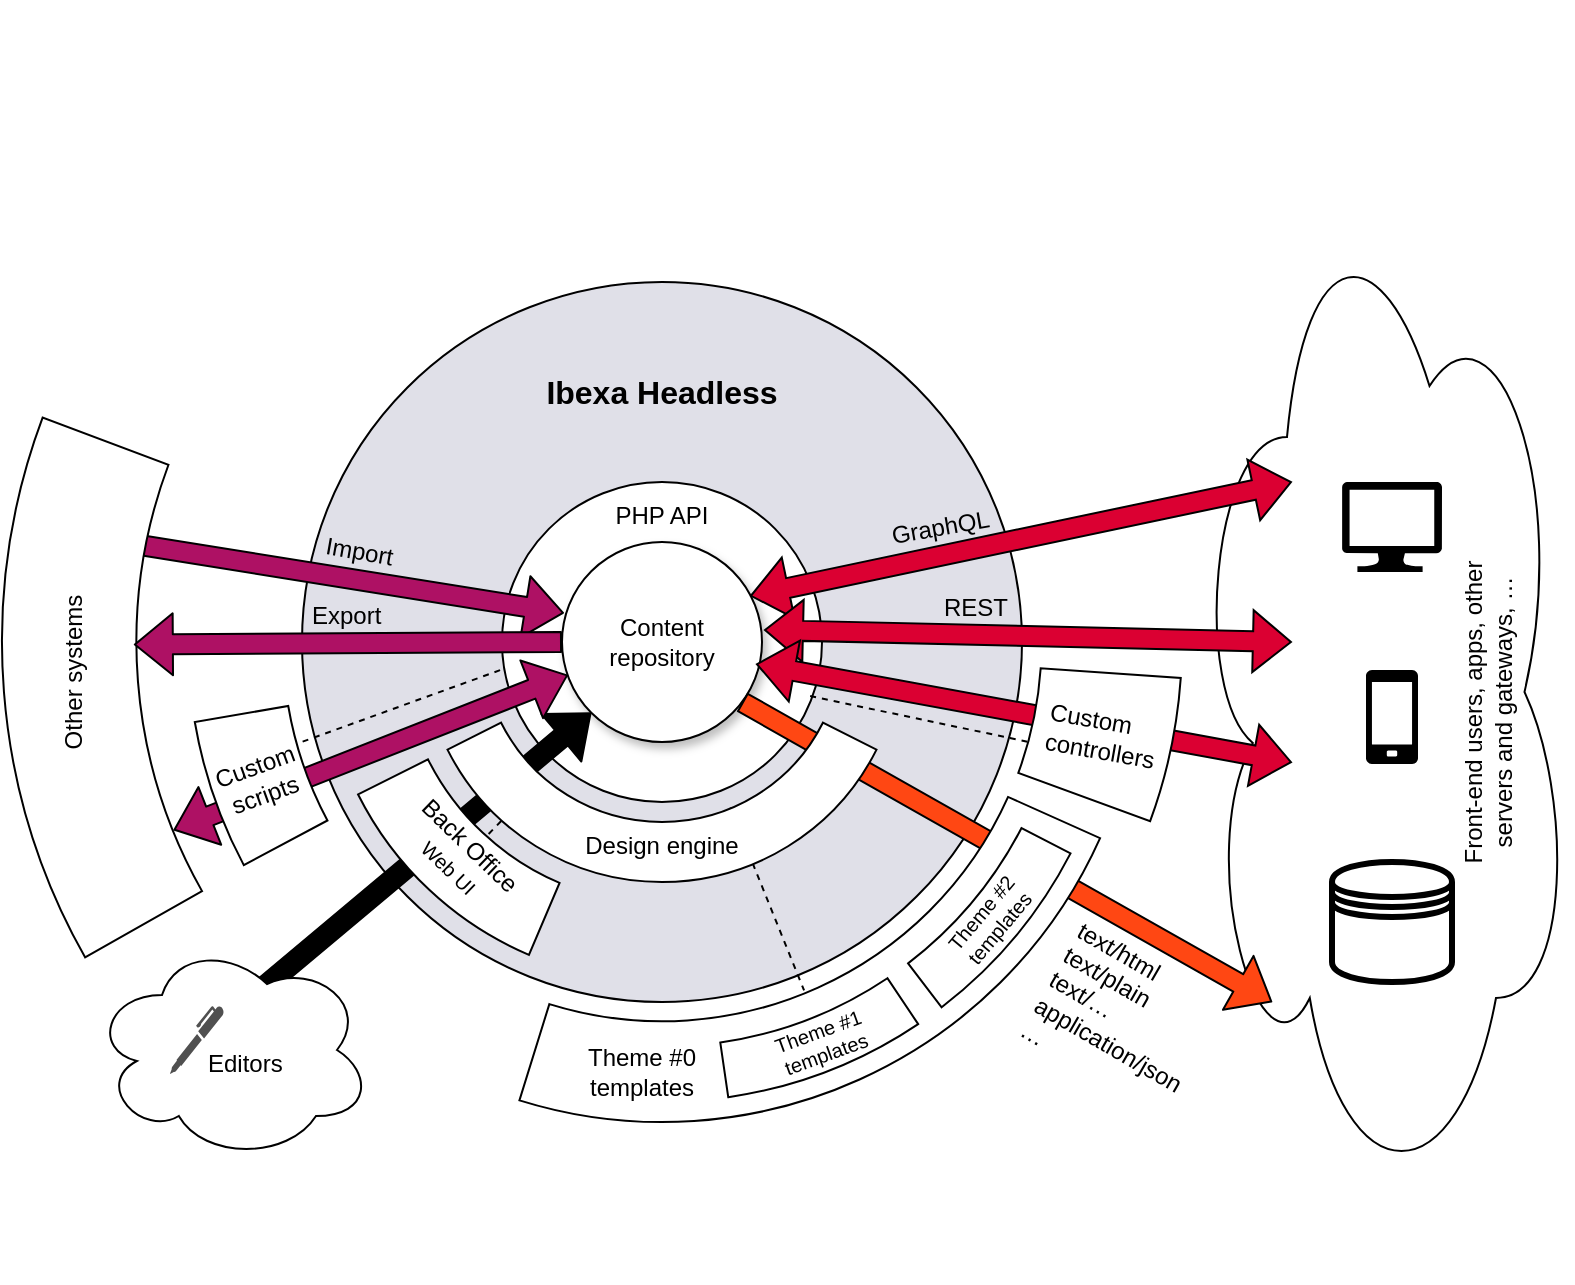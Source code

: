 <mxfile version="22.1.11" type="device">
  <diagram name="Page-1" id="f8_rqeTz-FgpLIzKiwaT">
    <mxGraphModel dx="1242" dy="793" grid="1" gridSize="10" guides="1" tooltips="1" connect="1" arrows="1" fold="1" page="1" pageScale="1" pageWidth="1169" pageHeight="827" math="0" shadow="0">
      <root>
        <mxCell id="0" />
        <mxCell id="1" parent="0" />
        <mxCell id="Bpesjk86SLvVQDSes9p--4" value="" style="group;fillColor=none;" vertex="1" connectable="0" parent="1">
          <mxGeometry x="625" y="90" width="190" height="510" as="geometry" />
        </mxCell>
        <mxCell id="W4IH80t9aYKXsO4aeI2j-52" value="" style="ellipse;shape=cloud;whiteSpace=wrap;html=1;fontSize=12;" parent="Bpesjk86SLvVQDSes9p--4" vertex="1">
          <mxGeometry width="190" height="510" as="geometry" />
        </mxCell>
        <mxCell id="W4IH80t9aYKXsO4aeI2j-59" value="" style="sketch=0;pointerEvents=1;shadow=0;dashed=0;html=1;strokeColor=none;fillColor=#000000;labelPosition=center;verticalLabelPosition=bottom;verticalAlign=top;outlineConnect=0;align=center;shape=mxgraph.office.devices.cell_phone_generic;fontSize=12;" parent="Bpesjk86SLvVQDSes9p--4" vertex="1">
          <mxGeometry x="87" y="244" width="26" height="47" as="geometry" />
        </mxCell>
        <mxCell id="W4IH80t9aYKXsO4aeI2j-60" value="" style="sketch=0;aspect=fixed;pointerEvents=1;shadow=0;dashed=0;html=1;strokeColor=none;labelPosition=center;verticalLabelPosition=bottom;verticalAlign=top;align=center;fillColor=#000000;shape=mxgraph.azure.computer;fontSize=12;" parent="Bpesjk86SLvVQDSes9p--4" vertex="1">
          <mxGeometry x="75" y="150" width="50" height="45" as="geometry" />
        </mxCell>
        <mxCell id="W4IH80t9aYKXsO4aeI2j-61" value="" style="shape=datastore;whiteSpace=wrap;html=1;fontSize=12;fillColor=none;strokeWidth=3;" parent="Bpesjk86SLvVQDSes9p--4" vertex="1">
          <mxGeometry x="70" y="340" width="60" height="60" as="geometry" />
        </mxCell>
        <mxCell id="W4IH80t9aYKXsO4aeI2j-62" value="Front-end users, apps, other servers and gateways, …" style="text;html=1;strokeColor=none;fillColor=none;align=center;verticalAlign=middle;whiteSpace=wrap;rounded=0;horizontal=0;" parent="Bpesjk86SLvVQDSes9p--4" vertex="1">
          <mxGeometry x="128" y="170" width="40" height="190" as="geometry" />
        </mxCell>
        <mxCell id="W4IH80t9aYKXsO4aeI2j-19" value="" style="ellipse;whiteSpace=wrap;html=1;aspect=fixed;rounded=1;fillColor=#E0E0E8;" parent="1" vertex="1">
          <mxGeometry x="180" y="140" width="360" height="360" as="geometry" />
        </mxCell>
        <mxCell id="W4IH80t9aYKXsO4aeI2j-2" value="" style="ellipse;whiteSpace=wrap;html=1;aspect=fixed;rounded=1;" parent="1" vertex="1">
          <mxGeometry x="280" y="240" width="160" height="160" as="geometry" />
        </mxCell>
        <mxCell id="W4IH80t9aYKXsO4aeI2j-1" value="Content&lt;br&gt;repository" style="ellipse;whiteSpace=wrap;html=1;aspect=fixed;rounded=1;shadow=1;" parent="1" vertex="1">
          <mxGeometry x="310" y="270" width="100" height="100" as="geometry" />
        </mxCell>
        <mxCell id="W4IH80t9aYKXsO4aeI2j-3" value="PHP API" style="text;html=1;strokeColor=none;fillColor=none;align=center;verticalAlign=middle;whiteSpace=wrap;rounded=1;arcSize=0;glass=0;" parent="1" vertex="1">
          <mxGeometry x="330" y="242" width="60" height="30" as="geometry" />
        </mxCell>
        <mxCell id="W4IH80t9aYKXsO4aeI2j-20" value="Ibexa Headless" style="text;html=1;strokeColor=none;fillColor=none;align=center;verticalAlign=middle;whiteSpace=wrap;rounded=0;fontSize=16;fontStyle=1" parent="1" vertex="1">
          <mxGeometry x="300" y="180" width="120" height="30" as="geometry" />
        </mxCell>
        <mxCell id="W4IH80t9aYKXsO4aeI2j-21" value="" style="endArrow=none;dashed=1;html=1;rounded=1;fontSize=16;exitX=0.165;exitY=0.873;exitDx=0;exitDy=0;exitPerimeter=0;" parent="1" source="W4IH80t9aYKXsO4aeI2j-10" edge="1">
          <mxGeometry width="50" height="50" relative="1" as="geometry">
            <mxPoint x="400" y="370" as="sourcePoint" />
            <mxPoint x="250" y="440" as="targetPoint" />
          </mxGeometry>
        </mxCell>
        <mxCell id="W4IH80t9aYKXsO4aeI2j-22" value="" style="endArrow=none;dashed=1;html=1;rounded=1;fontSize=16;entryX=0.648;entryY=0.863;entryDx=0;entryDy=0;entryPerimeter=0;exitX=0.642;exitY=0.845;exitDx=0;exitDy=0;exitPerimeter=0;" parent="1" source="W4IH80t9aYKXsO4aeI2j-10" edge="1">
          <mxGeometry width="50" height="50" relative="1" as="geometry">
            <mxPoint x="410" y="430" as="sourcePoint" />
            <mxPoint x="431.04" y="494.24" as="targetPoint" />
          </mxGeometry>
        </mxCell>
        <mxCell id="W4IH80t9aYKXsO4aeI2j-31" value="" style="shape=flexArrow;endArrow=classic;html=1;rounded=1;fontSize=10;entryX=0;entryY=1;entryDx=0;entryDy=0;labelBackgroundColor=#FFFFFF;fillColor=#000000;exitX=0.172;exitY=0.797;exitDx=0;exitDy=0;exitPerimeter=0;" parent="1" source="W4IH80t9aYKXsO4aeI2j-43" target="W4IH80t9aYKXsO4aeI2j-1" edge="1">
          <mxGeometry width="50" height="50" relative="1" as="geometry">
            <mxPoint x="120" y="560" as="sourcePoint" />
            <mxPoint x="500" y="330" as="targetPoint" />
          </mxGeometry>
        </mxCell>
        <mxCell id="W4IH80t9aYKXsO4aeI2j-15" value="" style="verticalLabelPosition=bottom;verticalAlign=top;html=1;shape=mxgraph.basic.partConcEllipse;startAngle=0.564;endAngle=0.676;arcWidth=0.23;rounded=1;glass=0;strokeColor=#000000;" parent="1" vertex="1">
          <mxGeometry x="190" y="150" width="340" height="340" as="geometry" />
        </mxCell>
        <mxCell id="W4IH80t9aYKXsO4aeI2j-16" value="Back Office&lt;br&gt;&lt;font style=&quot;font-size: 10px;&quot;&gt;Web UI&lt;/font&gt;" style="text;html=1;strokeColor=none;fillColor=none;align=center;verticalAlign=middle;whiteSpace=wrap;rounded=0;rotation=44;" parent="1" vertex="1">
          <mxGeometry x="219" y="412" width="80" height="30" as="geometry" />
        </mxCell>
        <mxCell id="W4IH80t9aYKXsO4aeI2j-41" value="" style="shape=flexArrow;endArrow=classic;html=1;rounded=1;labelBackgroundColor=#FFFFFF;fontSize=10;fillColor=#FF4713;entryX=0.211;entryY=0.804;entryDx=0;entryDy=0;entryPerimeter=0;" parent="1" edge="1" target="W4IH80t9aYKXsO4aeI2j-52">
          <mxGeometry width="50" height="50" relative="1" as="geometry">
            <mxPoint x="400" y="350" as="sourcePoint" />
            <mxPoint x="710" y="530" as="targetPoint" />
          </mxGeometry>
        </mxCell>
        <mxCell id="W4IH80t9aYKXsO4aeI2j-12" value="" style="verticalLabelPosition=bottom;verticalAlign=top;html=1;shape=mxgraph.basic.partConcEllipse;startAngle=0.317;endAngle=0.548;arcWidth=0.21;rounded=1;glass=0;strokeColor=#000000;" parent="1" vertex="1">
          <mxGeometry x="120" y="80" width="480" height="480" as="geometry" />
        </mxCell>
        <mxCell id="W4IH80t9aYKXsO4aeI2j-26" value="" style="verticalLabelPosition=bottom;verticalAlign=top;html=1;shape=mxgraph.basic.partConcEllipse;startAngle=0.326;endAngle=0.396;arcWidth=0.12;rounded=1;glass=0;strokeColor=#000000;" parent="1" vertex="1">
          <mxGeometry x="130" y="90" width="460" height="460" as="geometry" />
        </mxCell>
        <mxCell id="W4IH80t9aYKXsO4aeI2j-17" value="" style="verticalLabelPosition=bottom;verticalAlign=top;html=1;shape=mxgraph.basic.partConcEllipse;startAngle=0.406;endAngle=0.477;arcWidth=0.12;rounded=1;glass=0;strokeColor=#000000;" parent="1" vertex="1">
          <mxGeometry x="130" y="90" width="460" height="460" as="geometry" />
        </mxCell>
        <mxCell id="W4IH80t9aYKXsO4aeI2j-10" value="" style="verticalLabelPosition=bottom;verticalAlign=top;html=1;shape=mxgraph.basic.partConcEllipse;startAngle=0.324;endAngle=0.676;arcWidth=0.25;rounded=1;glass=0;strokeColor=#000000;" parent="1" vertex="1">
          <mxGeometry x="240" y="200" width="240" height="240" as="geometry" />
        </mxCell>
        <mxCell id="W4IH80t9aYKXsO4aeI2j-42" value="text/html&lt;br&gt;text/plain&lt;br&gt;text/…&lt;br&gt;application/json&lt;br&gt;…" style="text;html=1;align=left;verticalAlign=middle;resizable=0;points=[];autosize=1;strokeColor=none;fillColor=none;fontSize=12;rotation=30;" parent="1" vertex="1">
          <mxGeometry x="546" y="469" width="110" height="90" as="geometry" />
        </mxCell>
        <mxCell id="W4IH80t9aYKXsO4aeI2j-14" value="Design engine" style="text;html=1;strokeColor=none;fillColor=none;align=center;verticalAlign=middle;whiteSpace=wrap;rounded=0;" parent="1" vertex="1">
          <mxGeometry x="320" y="407" width="80" height="30" as="geometry" />
        </mxCell>
        <mxCell id="W4IH80t9aYKXsO4aeI2j-46" value="" style="shape=flexArrow;endArrow=classic;html=1;rounded=1;labelBackgroundColor=#FFFFFF;fontSize=12;fillColor=#AE1164;entryX=0.01;entryY=0.355;entryDx=0;entryDy=0;entryPerimeter=0;exitX=0.094;exitY=0.422;exitDx=0;exitDy=0;exitPerimeter=0;" parent="1" source="W4IH80t9aYKXsO4aeI2j-43" target="W4IH80t9aYKXsO4aeI2j-1" edge="1">
          <mxGeometry width="50" height="50" relative="1" as="geometry">
            <mxPoint x="90" y="320" as="sourcePoint" />
            <mxPoint x="160" y="272" as="targetPoint" />
          </mxGeometry>
        </mxCell>
        <mxCell id="W4IH80t9aYKXsO4aeI2j-43" value="" style="verticalLabelPosition=bottom;verticalAlign=top;html=1;shape=mxgraph.basic.partConcEllipse;startAngle=0.668;endAngle=0.807;arcWidth=0.21;rounded=1;glass=0;strokeColor=#000000;" parent="1" vertex="1">
          <mxGeometry x="30" width="640" height="640" as="geometry" />
        </mxCell>
        <mxCell id="W4IH80t9aYKXsO4aeI2j-45" value="Other systems" style="text;html=1;strokeColor=none;fillColor=none;align=center;verticalAlign=middle;whiteSpace=wrap;rounded=0;fontSize=12;horizontal=0;" parent="1" vertex="1">
          <mxGeometry x="46" y="290" width="40" height="90" as="geometry" />
        </mxCell>
        <mxCell id="W4IH80t9aYKXsO4aeI2j-47" value="Import" style="text;html=1;strokeColor=none;fillColor=none;align=left;verticalAlign=middle;whiteSpace=wrap;rounded=0;fontSize=12;rotation=10;" parent="1" vertex="1">
          <mxGeometry x="190" y="262" width="60" height="30" as="geometry" />
        </mxCell>
        <mxCell id="W4IH80t9aYKXsO4aeI2j-48" value="" style="shape=flexArrow;endArrow=classic;html=1;rounded=1;labelBackgroundColor=#FFFFFF;fontSize=12;fillColor=#AE1164;entryX=0.103;entryY=0.502;entryDx=0;entryDy=0;entryPerimeter=0;exitX=0;exitY=0.5;exitDx=0;exitDy=0;" parent="1" source="W4IH80t9aYKXsO4aeI2j-1" target="W4IH80t9aYKXsO4aeI2j-43" edge="1">
          <mxGeometry width="50" height="50" relative="1" as="geometry">
            <mxPoint x="310" y="330" as="sourcePoint" />
            <mxPoint x="260" y="720" as="targetPoint" />
          </mxGeometry>
        </mxCell>
        <mxCell id="W4IH80t9aYKXsO4aeI2j-49" value="Export" style="text;html=1;strokeColor=none;fillColor=none;align=left;verticalAlign=middle;whiteSpace=wrap;rounded=0;fontSize=12;rotation=0;" parent="1" vertex="1">
          <mxGeometry x="183" y="292" width="60" height="30" as="geometry" />
        </mxCell>
        <mxCell id="W4IH80t9aYKXsO4aeI2j-50" value="" style="shape=flexArrow;endArrow=classic;startArrow=classic;html=1;rounded=1;labelBackgroundColor=#FFFFFF;fontSize=12;fillColor=#AE1164;entryX=0.03;entryY=0.665;entryDx=0;entryDy=0;entryPerimeter=0;exitX=0.134;exitY=0.647;exitDx=0;exitDy=0;exitPerimeter=0;" parent="1" source="W4IH80t9aYKXsO4aeI2j-43" target="W4IH80t9aYKXsO4aeI2j-1" edge="1">
          <mxGeometry width="100" height="100" relative="1" as="geometry">
            <mxPoint x="480" y="510" as="sourcePoint" />
            <mxPoint x="580" y="410" as="targetPoint" />
          </mxGeometry>
        </mxCell>
        <mxCell id="Bpesjk86SLvVQDSes9p--1" value="" style="verticalLabelPosition=bottom;verticalAlign=top;html=1;shape=mxgraph.basic.partConcEllipse;startAngle=0.672;endAngle=0.723;arcWidth=0.2;rounded=1;glass=0;strokeColor=#000000;" vertex="1" parent="1">
          <mxGeometry x="123" y="83" width="474" height="474" as="geometry" />
        </mxCell>
        <mxCell id="W4IH80t9aYKXsO4aeI2j-51" value="Custom scripts" style="text;html=1;strokeColor=none;fillColor=none;align=center;verticalAlign=middle;whiteSpace=wrap;rounded=0;fontSize=12;rotation=-20;" parent="1" vertex="1">
          <mxGeometry x="129" y="374" width="60" height="30" as="geometry" />
        </mxCell>
        <mxCell id="W4IH80t9aYKXsO4aeI2j-53" value="GraphQL" style="text;html=1;strokeColor=none;fillColor=none;align=left;verticalAlign=middle;whiteSpace=wrap;rounded=0;fontSize=12;rotation=-10;" parent="1" vertex="1">
          <mxGeometry x="473" y="247" width="60" height="30" as="geometry" />
        </mxCell>
        <mxCell id="W4IH80t9aYKXsO4aeI2j-54" value="REST" style="text;html=1;strokeColor=none;fillColor=none;align=left;verticalAlign=middle;whiteSpace=wrap;rounded=0;fontSize=12;rotation=0;" parent="1" vertex="1">
          <mxGeometry x="499" y="288" width="60" height="30" as="geometry" />
        </mxCell>
        <mxCell id="W4IH80t9aYKXsO4aeI2j-55" value="" style="shape=flexArrow;endArrow=classic;startArrow=classic;html=1;rounded=0;fontSize=12;labelBackgroundColor=default;fillColor=#DB0032;entryX=0.94;entryY=0.27;entryDx=0;entryDy=0;endSize=6;gradientColor=none;entryPerimeter=0;exitX=0.263;exitY=0.294;exitDx=0;exitDy=0;exitPerimeter=0;" parent="1" target="W4IH80t9aYKXsO4aeI2j-1" edge="1" source="W4IH80t9aYKXsO4aeI2j-52">
          <mxGeometry width="100" height="100" relative="1" as="geometry">
            <mxPoint x="710" y="280" as="sourcePoint" />
            <mxPoint x="540" y="270" as="targetPoint" />
          </mxGeometry>
        </mxCell>
        <mxCell id="W4IH80t9aYKXsO4aeI2j-56" value="" style="shape=flexArrow;endArrow=classic;startArrow=classic;html=1;rounded=0;fontSize=12;fillColor=#DB0032;entryX=1.01;entryY=0.44;entryDx=0;entryDy=0;entryPerimeter=0;exitX=0.263;exitY=0.451;exitDx=0;exitDy=0;exitPerimeter=0;" parent="1" target="W4IH80t9aYKXsO4aeI2j-1" edge="1" source="W4IH80t9aYKXsO4aeI2j-52">
          <mxGeometry width="100" height="100" relative="1" as="geometry">
            <mxPoint x="710" y="340" as="sourcePoint" />
            <mxPoint x="410" y="310" as="targetPoint" />
          </mxGeometry>
        </mxCell>
        <mxCell id="W4IH80t9aYKXsO4aeI2j-58" value="" style="shape=flexArrow;endArrow=classic;startArrow=classic;html=1;rounded=0;fontSize=12;fillColor=#db0032;entryX=0.97;entryY=0.61;entryDx=0;entryDy=0;entryPerimeter=0;exitX=0.263;exitY=0.569;exitDx=0;exitDy=0;exitPerimeter=0;" parent="1" target="W4IH80t9aYKXsO4aeI2j-1" edge="1" source="W4IH80t9aYKXsO4aeI2j-52">
          <mxGeometry width="100" height="100" relative="1" as="geometry">
            <mxPoint x="710" y="440" as="sourcePoint" />
            <mxPoint x="540" y="370" as="targetPoint" />
          </mxGeometry>
        </mxCell>
        <mxCell id="W4IH80t9aYKXsO4aeI2j-27" value="Theme #1&lt;br style=&quot;font-size: 10px;&quot;&gt;templates" style="text;html=1;strokeColor=none;fillColor=none;align=center;verticalAlign=middle;whiteSpace=wrap;rounded=0;fontSize=10;rotation=-20;" parent="1" vertex="1">
          <mxGeometry x="410" y="505" width="60" height="30" as="geometry" />
        </mxCell>
        <mxCell id="W4IH80t9aYKXsO4aeI2j-24" value="Theme #2&lt;br style=&quot;font-size: 10px;&quot;&gt;templates" style="text;html=1;strokeColor=none;fillColor=none;align=center;verticalAlign=middle;whiteSpace=wrap;rounded=0;fontSize=10;rotation=-50;" parent="1" vertex="1">
          <mxGeometry x="494" y="444" width="60" height="30" as="geometry" />
        </mxCell>
        <mxCell id="Bpesjk86SLvVQDSes9p--3" value="" style="verticalLabelPosition=bottom;verticalAlign=top;html=1;shape=mxgraph.basic.partConcEllipse;startAngle=0.261;endAngle=0.306;arcWidth=0.27;rounded=1;glass=0;strokeColor=#000000;" vertex="1" parent="1">
          <mxGeometry x="100" y="60" width="520" height="520" as="geometry" />
        </mxCell>
        <mxCell id="W4IH80t9aYKXsO4aeI2j-23" value="Theme #0&lt;br&gt;templates" style="text;html=1;strokeColor=none;fillColor=none;align=center;verticalAlign=middle;whiteSpace=wrap;rounded=0;fontSize=12;rotation=0;" parent="1" vertex="1">
          <mxGeometry x="290" y="520" width="120" height="30" as="geometry" />
        </mxCell>
        <mxCell id="W4IH80t9aYKXsO4aeI2j-66" value="" style="group" parent="1" vertex="1" connectable="0">
          <mxGeometry x="75" y="469" width="140" height="110" as="geometry" />
        </mxCell>
        <mxCell id="W4IH80t9aYKXsO4aeI2j-63" value="" style="ellipse;shape=cloud;whiteSpace=wrap;html=1;fillColor=#FFFFFF;" parent="W4IH80t9aYKXsO4aeI2j-66" vertex="1">
          <mxGeometry width="140" height="110" as="geometry" />
        </mxCell>
        <mxCell id="W4IH80t9aYKXsO4aeI2j-64" value="" style="sketch=0;pointerEvents=1;shadow=0;dashed=0;html=1;strokeColor=none;fillColor=#505050;labelPosition=center;verticalLabelPosition=bottom;verticalAlign=top;outlineConnect=0;align=center;shape=mxgraph.office.concepts.writing_pen;" parent="W4IH80t9aYKXsO4aeI2j-66" vertex="1">
          <mxGeometry x="39" y="33" width="27" height="34" as="geometry" />
        </mxCell>
        <mxCell id="W4IH80t9aYKXsO4aeI2j-65" value="Editors" style="text;html=1;strokeColor=none;fillColor=none;align=left;verticalAlign=middle;whiteSpace=wrap;rounded=0;" parent="W4IH80t9aYKXsO4aeI2j-66" vertex="1">
          <mxGeometry x="56" y="47" width="60" height="30" as="geometry" />
        </mxCell>
        <mxCell id="Bpesjk86SLvVQDSes9p--2" value="" style="endArrow=none;dashed=1;html=1;rounded=1;fontSize=16;entryX=0.154;entryY=0.596;entryDx=0;entryDy=0;exitX=-0.006;exitY=0.588;exitDx=0;exitDy=0;exitPerimeter=0;entryPerimeter=0;" edge="1" parent="1" source="W4IH80t9aYKXsO4aeI2j-2" target="Bpesjk86SLvVQDSes9p--3">
          <mxGeometry width="50" height="50" relative="1" as="geometry">
            <mxPoint x="404" y="643" as="sourcePoint" />
            <mxPoint x="441.04" y="734.24" as="targetPoint" />
          </mxGeometry>
        </mxCell>
        <mxCell id="W4IH80t9aYKXsO4aeI2j-57" value="Custom controllers" style="text;html=1;strokeColor=none;fillColor=none;align=left;verticalAlign=middle;whiteSpace=wrap;rounded=0;fontSize=12;rotation=10;" parent="1" vertex="1">
          <mxGeometry x="551" y="347" width="60" height="40" as="geometry" />
        </mxCell>
        <mxCell id="Bpesjk86SLvVQDSes9p--6" value="" style="endArrow=none;dashed=1;html=1;rounded=0;entryX=0.852;entryY=0.596;entryDx=0;entryDy=0;entryPerimeter=0;exitX=0.963;exitY=0.669;exitDx=0;exitDy=0;exitPerimeter=0;" edge="1" parent="1" source="W4IH80t9aYKXsO4aeI2j-2" target="Bpesjk86SLvVQDSes9p--3">
          <mxGeometry width="50" height="50" relative="1" as="geometry">
            <mxPoint x="550" y="430" as="sourcePoint" />
            <mxPoint x="600" y="380" as="targetPoint" />
          </mxGeometry>
        </mxCell>
      </root>
    </mxGraphModel>
  </diagram>
</mxfile>
